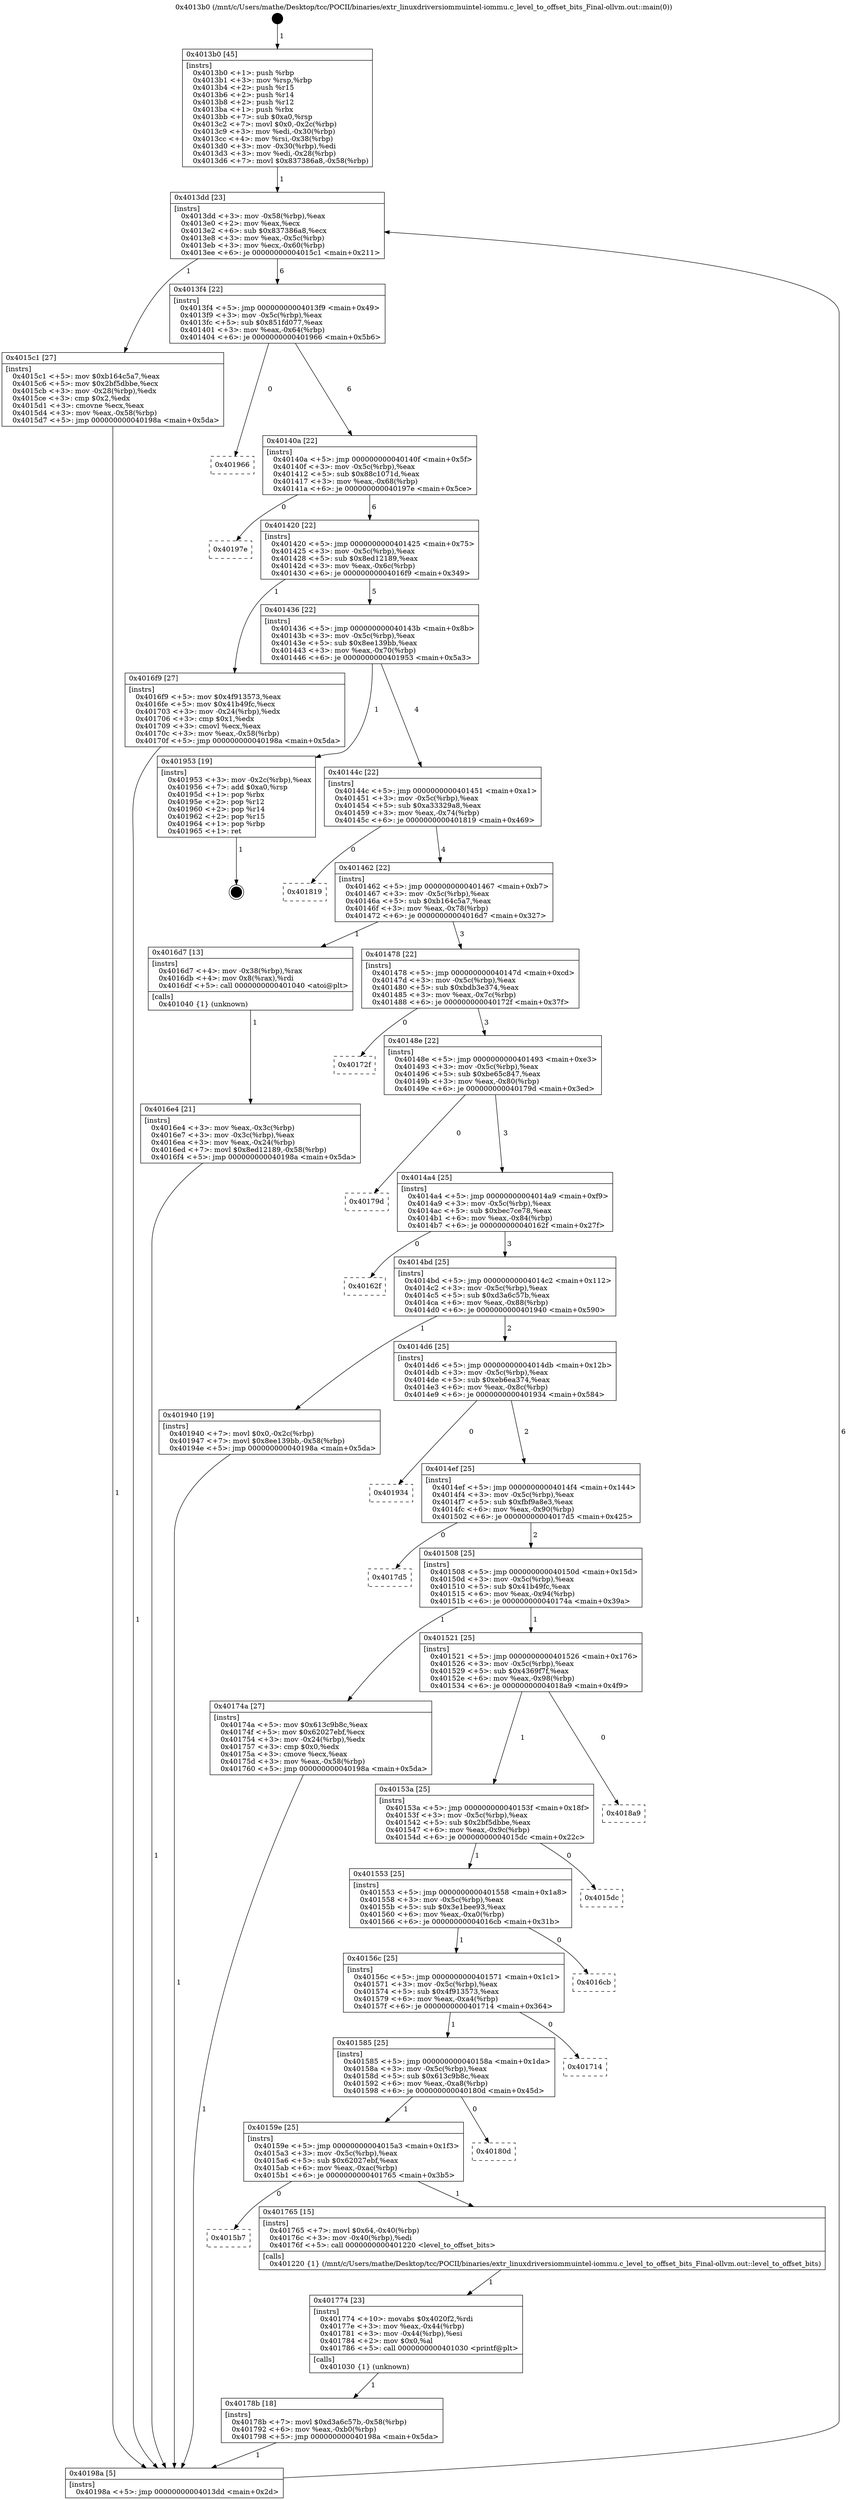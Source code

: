 digraph "0x4013b0" {
  label = "0x4013b0 (/mnt/c/Users/mathe/Desktop/tcc/POCII/binaries/extr_linuxdriversiommuintel-iommu.c_level_to_offset_bits_Final-ollvm.out::main(0))"
  labelloc = "t"
  node[shape=record]

  Entry [label="",width=0.3,height=0.3,shape=circle,fillcolor=black,style=filled]
  "0x4013dd" [label="{
     0x4013dd [23]\l
     | [instrs]\l
     &nbsp;&nbsp;0x4013dd \<+3\>: mov -0x58(%rbp),%eax\l
     &nbsp;&nbsp;0x4013e0 \<+2\>: mov %eax,%ecx\l
     &nbsp;&nbsp;0x4013e2 \<+6\>: sub $0x837386a8,%ecx\l
     &nbsp;&nbsp;0x4013e8 \<+3\>: mov %eax,-0x5c(%rbp)\l
     &nbsp;&nbsp;0x4013eb \<+3\>: mov %ecx,-0x60(%rbp)\l
     &nbsp;&nbsp;0x4013ee \<+6\>: je 00000000004015c1 \<main+0x211\>\l
  }"]
  "0x4015c1" [label="{
     0x4015c1 [27]\l
     | [instrs]\l
     &nbsp;&nbsp;0x4015c1 \<+5\>: mov $0xb164c5a7,%eax\l
     &nbsp;&nbsp;0x4015c6 \<+5\>: mov $0x2bf5dbbe,%ecx\l
     &nbsp;&nbsp;0x4015cb \<+3\>: mov -0x28(%rbp),%edx\l
     &nbsp;&nbsp;0x4015ce \<+3\>: cmp $0x2,%edx\l
     &nbsp;&nbsp;0x4015d1 \<+3\>: cmovne %ecx,%eax\l
     &nbsp;&nbsp;0x4015d4 \<+3\>: mov %eax,-0x58(%rbp)\l
     &nbsp;&nbsp;0x4015d7 \<+5\>: jmp 000000000040198a \<main+0x5da\>\l
  }"]
  "0x4013f4" [label="{
     0x4013f4 [22]\l
     | [instrs]\l
     &nbsp;&nbsp;0x4013f4 \<+5\>: jmp 00000000004013f9 \<main+0x49\>\l
     &nbsp;&nbsp;0x4013f9 \<+3\>: mov -0x5c(%rbp),%eax\l
     &nbsp;&nbsp;0x4013fc \<+5\>: sub $0x851fd077,%eax\l
     &nbsp;&nbsp;0x401401 \<+3\>: mov %eax,-0x64(%rbp)\l
     &nbsp;&nbsp;0x401404 \<+6\>: je 0000000000401966 \<main+0x5b6\>\l
  }"]
  "0x40198a" [label="{
     0x40198a [5]\l
     | [instrs]\l
     &nbsp;&nbsp;0x40198a \<+5\>: jmp 00000000004013dd \<main+0x2d\>\l
  }"]
  "0x4013b0" [label="{
     0x4013b0 [45]\l
     | [instrs]\l
     &nbsp;&nbsp;0x4013b0 \<+1\>: push %rbp\l
     &nbsp;&nbsp;0x4013b1 \<+3\>: mov %rsp,%rbp\l
     &nbsp;&nbsp;0x4013b4 \<+2\>: push %r15\l
     &nbsp;&nbsp;0x4013b6 \<+2\>: push %r14\l
     &nbsp;&nbsp;0x4013b8 \<+2\>: push %r12\l
     &nbsp;&nbsp;0x4013ba \<+1\>: push %rbx\l
     &nbsp;&nbsp;0x4013bb \<+7\>: sub $0xa0,%rsp\l
     &nbsp;&nbsp;0x4013c2 \<+7\>: movl $0x0,-0x2c(%rbp)\l
     &nbsp;&nbsp;0x4013c9 \<+3\>: mov %edi,-0x30(%rbp)\l
     &nbsp;&nbsp;0x4013cc \<+4\>: mov %rsi,-0x38(%rbp)\l
     &nbsp;&nbsp;0x4013d0 \<+3\>: mov -0x30(%rbp),%edi\l
     &nbsp;&nbsp;0x4013d3 \<+3\>: mov %edi,-0x28(%rbp)\l
     &nbsp;&nbsp;0x4013d6 \<+7\>: movl $0x837386a8,-0x58(%rbp)\l
  }"]
  Exit [label="",width=0.3,height=0.3,shape=circle,fillcolor=black,style=filled,peripheries=2]
  "0x401966" [label="{
     0x401966\l
  }", style=dashed]
  "0x40140a" [label="{
     0x40140a [22]\l
     | [instrs]\l
     &nbsp;&nbsp;0x40140a \<+5\>: jmp 000000000040140f \<main+0x5f\>\l
     &nbsp;&nbsp;0x40140f \<+3\>: mov -0x5c(%rbp),%eax\l
     &nbsp;&nbsp;0x401412 \<+5\>: sub $0x88c1071d,%eax\l
     &nbsp;&nbsp;0x401417 \<+3\>: mov %eax,-0x68(%rbp)\l
     &nbsp;&nbsp;0x40141a \<+6\>: je 000000000040197e \<main+0x5ce\>\l
  }"]
  "0x40178b" [label="{
     0x40178b [18]\l
     | [instrs]\l
     &nbsp;&nbsp;0x40178b \<+7\>: movl $0xd3a6c57b,-0x58(%rbp)\l
     &nbsp;&nbsp;0x401792 \<+6\>: mov %eax,-0xb0(%rbp)\l
     &nbsp;&nbsp;0x401798 \<+5\>: jmp 000000000040198a \<main+0x5da\>\l
  }"]
  "0x40197e" [label="{
     0x40197e\l
  }", style=dashed]
  "0x401420" [label="{
     0x401420 [22]\l
     | [instrs]\l
     &nbsp;&nbsp;0x401420 \<+5\>: jmp 0000000000401425 \<main+0x75\>\l
     &nbsp;&nbsp;0x401425 \<+3\>: mov -0x5c(%rbp),%eax\l
     &nbsp;&nbsp;0x401428 \<+5\>: sub $0x8ed12189,%eax\l
     &nbsp;&nbsp;0x40142d \<+3\>: mov %eax,-0x6c(%rbp)\l
     &nbsp;&nbsp;0x401430 \<+6\>: je 00000000004016f9 \<main+0x349\>\l
  }"]
  "0x401774" [label="{
     0x401774 [23]\l
     | [instrs]\l
     &nbsp;&nbsp;0x401774 \<+10\>: movabs $0x4020f2,%rdi\l
     &nbsp;&nbsp;0x40177e \<+3\>: mov %eax,-0x44(%rbp)\l
     &nbsp;&nbsp;0x401781 \<+3\>: mov -0x44(%rbp),%esi\l
     &nbsp;&nbsp;0x401784 \<+2\>: mov $0x0,%al\l
     &nbsp;&nbsp;0x401786 \<+5\>: call 0000000000401030 \<printf@plt\>\l
     | [calls]\l
     &nbsp;&nbsp;0x401030 \{1\} (unknown)\l
  }"]
  "0x4016f9" [label="{
     0x4016f9 [27]\l
     | [instrs]\l
     &nbsp;&nbsp;0x4016f9 \<+5\>: mov $0x4f913573,%eax\l
     &nbsp;&nbsp;0x4016fe \<+5\>: mov $0x41b49fc,%ecx\l
     &nbsp;&nbsp;0x401703 \<+3\>: mov -0x24(%rbp),%edx\l
     &nbsp;&nbsp;0x401706 \<+3\>: cmp $0x1,%edx\l
     &nbsp;&nbsp;0x401709 \<+3\>: cmovl %ecx,%eax\l
     &nbsp;&nbsp;0x40170c \<+3\>: mov %eax,-0x58(%rbp)\l
     &nbsp;&nbsp;0x40170f \<+5\>: jmp 000000000040198a \<main+0x5da\>\l
  }"]
  "0x401436" [label="{
     0x401436 [22]\l
     | [instrs]\l
     &nbsp;&nbsp;0x401436 \<+5\>: jmp 000000000040143b \<main+0x8b\>\l
     &nbsp;&nbsp;0x40143b \<+3\>: mov -0x5c(%rbp),%eax\l
     &nbsp;&nbsp;0x40143e \<+5\>: sub $0x8ee139bb,%eax\l
     &nbsp;&nbsp;0x401443 \<+3\>: mov %eax,-0x70(%rbp)\l
     &nbsp;&nbsp;0x401446 \<+6\>: je 0000000000401953 \<main+0x5a3\>\l
  }"]
  "0x4015b7" [label="{
     0x4015b7\l
  }", style=dashed]
  "0x401953" [label="{
     0x401953 [19]\l
     | [instrs]\l
     &nbsp;&nbsp;0x401953 \<+3\>: mov -0x2c(%rbp),%eax\l
     &nbsp;&nbsp;0x401956 \<+7\>: add $0xa0,%rsp\l
     &nbsp;&nbsp;0x40195d \<+1\>: pop %rbx\l
     &nbsp;&nbsp;0x40195e \<+2\>: pop %r12\l
     &nbsp;&nbsp;0x401960 \<+2\>: pop %r14\l
     &nbsp;&nbsp;0x401962 \<+2\>: pop %r15\l
     &nbsp;&nbsp;0x401964 \<+1\>: pop %rbp\l
     &nbsp;&nbsp;0x401965 \<+1\>: ret\l
  }"]
  "0x40144c" [label="{
     0x40144c [22]\l
     | [instrs]\l
     &nbsp;&nbsp;0x40144c \<+5\>: jmp 0000000000401451 \<main+0xa1\>\l
     &nbsp;&nbsp;0x401451 \<+3\>: mov -0x5c(%rbp),%eax\l
     &nbsp;&nbsp;0x401454 \<+5\>: sub $0xa33329a8,%eax\l
     &nbsp;&nbsp;0x401459 \<+3\>: mov %eax,-0x74(%rbp)\l
     &nbsp;&nbsp;0x40145c \<+6\>: je 0000000000401819 \<main+0x469\>\l
  }"]
  "0x401765" [label="{
     0x401765 [15]\l
     | [instrs]\l
     &nbsp;&nbsp;0x401765 \<+7\>: movl $0x64,-0x40(%rbp)\l
     &nbsp;&nbsp;0x40176c \<+3\>: mov -0x40(%rbp),%edi\l
     &nbsp;&nbsp;0x40176f \<+5\>: call 0000000000401220 \<level_to_offset_bits\>\l
     | [calls]\l
     &nbsp;&nbsp;0x401220 \{1\} (/mnt/c/Users/mathe/Desktop/tcc/POCII/binaries/extr_linuxdriversiommuintel-iommu.c_level_to_offset_bits_Final-ollvm.out::level_to_offset_bits)\l
  }"]
  "0x401819" [label="{
     0x401819\l
  }", style=dashed]
  "0x401462" [label="{
     0x401462 [22]\l
     | [instrs]\l
     &nbsp;&nbsp;0x401462 \<+5\>: jmp 0000000000401467 \<main+0xb7\>\l
     &nbsp;&nbsp;0x401467 \<+3\>: mov -0x5c(%rbp),%eax\l
     &nbsp;&nbsp;0x40146a \<+5\>: sub $0xb164c5a7,%eax\l
     &nbsp;&nbsp;0x40146f \<+3\>: mov %eax,-0x78(%rbp)\l
     &nbsp;&nbsp;0x401472 \<+6\>: je 00000000004016d7 \<main+0x327\>\l
  }"]
  "0x40159e" [label="{
     0x40159e [25]\l
     | [instrs]\l
     &nbsp;&nbsp;0x40159e \<+5\>: jmp 00000000004015a3 \<main+0x1f3\>\l
     &nbsp;&nbsp;0x4015a3 \<+3\>: mov -0x5c(%rbp),%eax\l
     &nbsp;&nbsp;0x4015a6 \<+5\>: sub $0x62027ebf,%eax\l
     &nbsp;&nbsp;0x4015ab \<+6\>: mov %eax,-0xac(%rbp)\l
     &nbsp;&nbsp;0x4015b1 \<+6\>: je 0000000000401765 \<main+0x3b5\>\l
  }"]
  "0x4016d7" [label="{
     0x4016d7 [13]\l
     | [instrs]\l
     &nbsp;&nbsp;0x4016d7 \<+4\>: mov -0x38(%rbp),%rax\l
     &nbsp;&nbsp;0x4016db \<+4\>: mov 0x8(%rax),%rdi\l
     &nbsp;&nbsp;0x4016df \<+5\>: call 0000000000401040 \<atoi@plt\>\l
     | [calls]\l
     &nbsp;&nbsp;0x401040 \{1\} (unknown)\l
  }"]
  "0x401478" [label="{
     0x401478 [22]\l
     | [instrs]\l
     &nbsp;&nbsp;0x401478 \<+5\>: jmp 000000000040147d \<main+0xcd\>\l
     &nbsp;&nbsp;0x40147d \<+3\>: mov -0x5c(%rbp),%eax\l
     &nbsp;&nbsp;0x401480 \<+5\>: sub $0xbdb3e374,%eax\l
     &nbsp;&nbsp;0x401485 \<+3\>: mov %eax,-0x7c(%rbp)\l
     &nbsp;&nbsp;0x401488 \<+6\>: je 000000000040172f \<main+0x37f\>\l
  }"]
  "0x4016e4" [label="{
     0x4016e4 [21]\l
     | [instrs]\l
     &nbsp;&nbsp;0x4016e4 \<+3\>: mov %eax,-0x3c(%rbp)\l
     &nbsp;&nbsp;0x4016e7 \<+3\>: mov -0x3c(%rbp),%eax\l
     &nbsp;&nbsp;0x4016ea \<+3\>: mov %eax,-0x24(%rbp)\l
     &nbsp;&nbsp;0x4016ed \<+7\>: movl $0x8ed12189,-0x58(%rbp)\l
     &nbsp;&nbsp;0x4016f4 \<+5\>: jmp 000000000040198a \<main+0x5da\>\l
  }"]
  "0x40180d" [label="{
     0x40180d\l
  }", style=dashed]
  "0x40172f" [label="{
     0x40172f\l
  }", style=dashed]
  "0x40148e" [label="{
     0x40148e [22]\l
     | [instrs]\l
     &nbsp;&nbsp;0x40148e \<+5\>: jmp 0000000000401493 \<main+0xe3\>\l
     &nbsp;&nbsp;0x401493 \<+3\>: mov -0x5c(%rbp),%eax\l
     &nbsp;&nbsp;0x401496 \<+5\>: sub $0xbe65c847,%eax\l
     &nbsp;&nbsp;0x40149b \<+3\>: mov %eax,-0x80(%rbp)\l
     &nbsp;&nbsp;0x40149e \<+6\>: je 000000000040179d \<main+0x3ed\>\l
  }"]
  "0x401585" [label="{
     0x401585 [25]\l
     | [instrs]\l
     &nbsp;&nbsp;0x401585 \<+5\>: jmp 000000000040158a \<main+0x1da\>\l
     &nbsp;&nbsp;0x40158a \<+3\>: mov -0x5c(%rbp),%eax\l
     &nbsp;&nbsp;0x40158d \<+5\>: sub $0x613c9b8c,%eax\l
     &nbsp;&nbsp;0x401592 \<+6\>: mov %eax,-0xa8(%rbp)\l
     &nbsp;&nbsp;0x401598 \<+6\>: je 000000000040180d \<main+0x45d\>\l
  }"]
  "0x40179d" [label="{
     0x40179d\l
  }", style=dashed]
  "0x4014a4" [label="{
     0x4014a4 [25]\l
     | [instrs]\l
     &nbsp;&nbsp;0x4014a4 \<+5\>: jmp 00000000004014a9 \<main+0xf9\>\l
     &nbsp;&nbsp;0x4014a9 \<+3\>: mov -0x5c(%rbp),%eax\l
     &nbsp;&nbsp;0x4014ac \<+5\>: sub $0xbec7ce78,%eax\l
     &nbsp;&nbsp;0x4014b1 \<+6\>: mov %eax,-0x84(%rbp)\l
     &nbsp;&nbsp;0x4014b7 \<+6\>: je 000000000040162f \<main+0x27f\>\l
  }"]
  "0x401714" [label="{
     0x401714\l
  }", style=dashed]
  "0x40162f" [label="{
     0x40162f\l
  }", style=dashed]
  "0x4014bd" [label="{
     0x4014bd [25]\l
     | [instrs]\l
     &nbsp;&nbsp;0x4014bd \<+5\>: jmp 00000000004014c2 \<main+0x112\>\l
     &nbsp;&nbsp;0x4014c2 \<+3\>: mov -0x5c(%rbp),%eax\l
     &nbsp;&nbsp;0x4014c5 \<+5\>: sub $0xd3a6c57b,%eax\l
     &nbsp;&nbsp;0x4014ca \<+6\>: mov %eax,-0x88(%rbp)\l
     &nbsp;&nbsp;0x4014d0 \<+6\>: je 0000000000401940 \<main+0x590\>\l
  }"]
  "0x40156c" [label="{
     0x40156c [25]\l
     | [instrs]\l
     &nbsp;&nbsp;0x40156c \<+5\>: jmp 0000000000401571 \<main+0x1c1\>\l
     &nbsp;&nbsp;0x401571 \<+3\>: mov -0x5c(%rbp),%eax\l
     &nbsp;&nbsp;0x401574 \<+5\>: sub $0x4f913573,%eax\l
     &nbsp;&nbsp;0x401579 \<+6\>: mov %eax,-0xa4(%rbp)\l
     &nbsp;&nbsp;0x40157f \<+6\>: je 0000000000401714 \<main+0x364\>\l
  }"]
  "0x401940" [label="{
     0x401940 [19]\l
     | [instrs]\l
     &nbsp;&nbsp;0x401940 \<+7\>: movl $0x0,-0x2c(%rbp)\l
     &nbsp;&nbsp;0x401947 \<+7\>: movl $0x8ee139bb,-0x58(%rbp)\l
     &nbsp;&nbsp;0x40194e \<+5\>: jmp 000000000040198a \<main+0x5da\>\l
  }"]
  "0x4014d6" [label="{
     0x4014d6 [25]\l
     | [instrs]\l
     &nbsp;&nbsp;0x4014d6 \<+5\>: jmp 00000000004014db \<main+0x12b\>\l
     &nbsp;&nbsp;0x4014db \<+3\>: mov -0x5c(%rbp),%eax\l
     &nbsp;&nbsp;0x4014de \<+5\>: sub $0xeb6ea374,%eax\l
     &nbsp;&nbsp;0x4014e3 \<+6\>: mov %eax,-0x8c(%rbp)\l
     &nbsp;&nbsp;0x4014e9 \<+6\>: je 0000000000401934 \<main+0x584\>\l
  }"]
  "0x4016cb" [label="{
     0x4016cb\l
  }", style=dashed]
  "0x401934" [label="{
     0x401934\l
  }", style=dashed]
  "0x4014ef" [label="{
     0x4014ef [25]\l
     | [instrs]\l
     &nbsp;&nbsp;0x4014ef \<+5\>: jmp 00000000004014f4 \<main+0x144\>\l
     &nbsp;&nbsp;0x4014f4 \<+3\>: mov -0x5c(%rbp),%eax\l
     &nbsp;&nbsp;0x4014f7 \<+5\>: sub $0xfbf9a8e3,%eax\l
     &nbsp;&nbsp;0x4014fc \<+6\>: mov %eax,-0x90(%rbp)\l
     &nbsp;&nbsp;0x401502 \<+6\>: je 00000000004017d5 \<main+0x425\>\l
  }"]
  "0x401553" [label="{
     0x401553 [25]\l
     | [instrs]\l
     &nbsp;&nbsp;0x401553 \<+5\>: jmp 0000000000401558 \<main+0x1a8\>\l
     &nbsp;&nbsp;0x401558 \<+3\>: mov -0x5c(%rbp),%eax\l
     &nbsp;&nbsp;0x40155b \<+5\>: sub $0x3e1bee93,%eax\l
     &nbsp;&nbsp;0x401560 \<+6\>: mov %eax,-0xa0(%rbp)\l
     &nbsp;&nbsp;0x401566 \<+6\>: je 00000000004016cb \<main+0x31b\>\l
  }"]
  "0x4017d5" [label="{
     0x4017d5\l
  }", style=dashed]
  "0x401508" [label="{
     0x401508 [25]\l
     | [instrs]\l
     &nbsp;&nbsp;0x401508 \<+5\>: jmp 000000000040150d \<main+0x15d\>\l
     &nbsp;&nbsp;0x40150d \<+3\>: mov -0x5c(%rbp),%eax\l
     &nbsp;&nbsp;0x401510 \<+5\>: sub $0x41b49fc,%eax\l
     &nbsp;&nbsp;0x401515 \<+6\>: mov %eax,-0x94(%rbp)\l
     &nbsp;&nbsp;0x40151b \<+6\>: je 000000000040174a \<main+0x39a\>\l
  }"]
  "0x4015dc" [label="{
     0x4015dc\l
  }", style=dashed]
  "0x40174a" [label="{
     0x40174a [27]\l
     | [instrs]\l
     &nbsp;&nbsp;0x40174a \<+5\>: mov $0x613c9b8c,%eax\l
     &nbsp;&nbsp;0x40174f \<+5\>: mov $0x62027ebf,%ecx\l
     &nbsp;&nbsp;0x401754 \<+3\>: mov -0x24(%rbp),%edx\l
     &nbsp;&nbsp;0x401757 \<+3\>: cmp $0x0,%edx\l
     &nbsp;&nbsp;0x40175a \<+3\>: cmove %ecx,%eax\l
     &nbsp;&nbsp;0x40175d \<+3\>: mov %eax,-0x58(%rbp)\l
     &nbsp;&nbsp;0x401760 \<+5\>: jmp 000000000040198a \<main+0x5da\>\l
  }"]
  "0x401521" [label="{
     0x401521 [25]\l
     | [instrs]\l
     &nbsp;&nbsp;0x401521 \<+5\>: jmp 0000000000401526 \<main+0x176\>\l
     &nbsp;&nbsp;0x401526 \<+3\>: mov -0x5c(%rbp),%eax\l
     &nbsp;&nbsp;0x401529 \<+5\>: sub $0x4369f7f,%eax\l
     &nbsp;&nbsp;0x40152e \<+6\>: mov %eax,-0x98(%rbp)\l
     &nbsp;&nbsp;0x401534 \<+6\>: je 00000000004018a9 \<main+0x4f9\>\l
  }"]
  "0x40153a" [label="{
     0x40153a [25]\l
     | [instrs]\l
     &nbsp;&nbsp;0x40153a \<+5\>: jmp 000000000040153f \<main+0x18f\>\l
     &nbsp;&nbsp;0x40153f \<+3\>: mov -0x5c(%rbp),%eax\l
     &nbsp;&nbsp;0x401542 \<+5\>: sub $0x2bf5dbbe,%eax\l
     &nbsp;&nbsp;0x401547 \<+6\>: mov %eax,-0x9c(%rbp)\l
     &nbsp;&nbsp;0x40154d \<+6\>: je 00000000004015dc \<main+0x22c\>\l
  }"]
  "0x4018a9" [label="{
     0x4018a9\l
  }", style=dashed]
  Entry -> "0x4013b0" [label=" 1"]
  "0x4013dd" -> "0x4015c1" [label=" 1"]
  "0x4013dd" -> "0x4013f4" [label=" 6"]
  "0x4015c1" -> "0x40198a" [label=" 1"]
  "0x4013b0" -> "0x4013dd" [label=" 1"]
  "0x40198a" -> "0x4013dd" [label=" 6"]
  "0x401953" -> Exit [label=" 1"]
  "0x4013f4" -> "0x401966" [label=" 0"]
  "0x4013f4" -> "0x40140a" [label=" 6"]
  "0x401940" -> "0x40198a" [label=" 1"]
  "0x40140a" -> "0x40197e" [label=" 0"]
  "0x40140a" -> "0x401420" [label=" 6"]
  "0x40178b" -> "0x40198a" [label=" 1"]
  "0x401420" -> "0x4016f9" [label=" 1"]
  "0x401420" -> "0x401436" [label=" 5"]
  "0x401774" -> "0x40178b" [label=" 1"]
  "0x401436" -> "0x401953" [label=" 1"]
  "0x401436" -> "0x40144c" [label=" 4"]
  "0x401765" -> "0x401774" [label=" 1"]
  "0x40144c" -> "0x401819" [label=" 0"]
  "0x40144c" -> "0x401462" [label=" 4"]
  "0x40159e" -> "0x4015b7" [label=" 0"]
  "0x401462" -> "0x4016d7" [label=" 1"]
  "0x401462" -> "0x401478" [label=" 3"]
  "0x4016d7" -> "0x4016e4" [label=" 1"]
  "0x4016e4" -> "0x40198a" [label=" 1"]
  "0x4016f9" -> "0x40198a" [label=" 1"]
  "0x40159e" -> "0x401765" [label=" 1"]
  "0x401478" -> "0x40172f" [label=" 0"]
  "0x401478" -> "0x40148e" [label=" 3"]
  "0x401585" -> "0x40159e" [label=" 1"]
  "0x40148e" -> "0x40179d" [label=" 0"]
  "0x40148e" -> "0x4014a4" [label=" 3"]
  "0x401585" -> "0x40180d" [label=" 0"]
  "0x4014a4" -> "0x40162f" [label=" 0"]
  "0x4014a4" -> "0x4014bd" [label=" 3"]
  "0x40156c" -> "0x401585" [label=" 1"]
  "0x4014bd" -> "0x401940" [label=" 1"]
  "0x4014bd" -> "0x4014d6" [label=" 2"]
  "0x40156c" -> "0x401714" [label=" 0"]
  "0x4014d6" -> "0x401934" [label=" 0"]
  "0x4014d6" -> "0x4014ef" [label=" 2"]
  "0x401553" -> "0x40156c" [label=" 1"]
  "0x4014ef" -> "0x4017d5" [label=" 0"]
  "0x4014ef" -> "0x401508" [label=" 2"]
  "0x401553" -> "0x4016cb" [label=" 0"]
  "0x401508" -> "0x40174a" [label=" 1"]
  "0x401508" -> "0x401521" [label=" 1"]
  "0x40174a" -> "0x40198a" [label=" 1"]
  "0x40153a" -> "0x401553" [label=" 1"]
  "0x401521" -> "0x4018a9" [label=" 0"]
  "0x401521" -> "0x40153a" [label=" 1"]
  "0x40153a" -> "0x4015dc" [label=" 0"]
}
